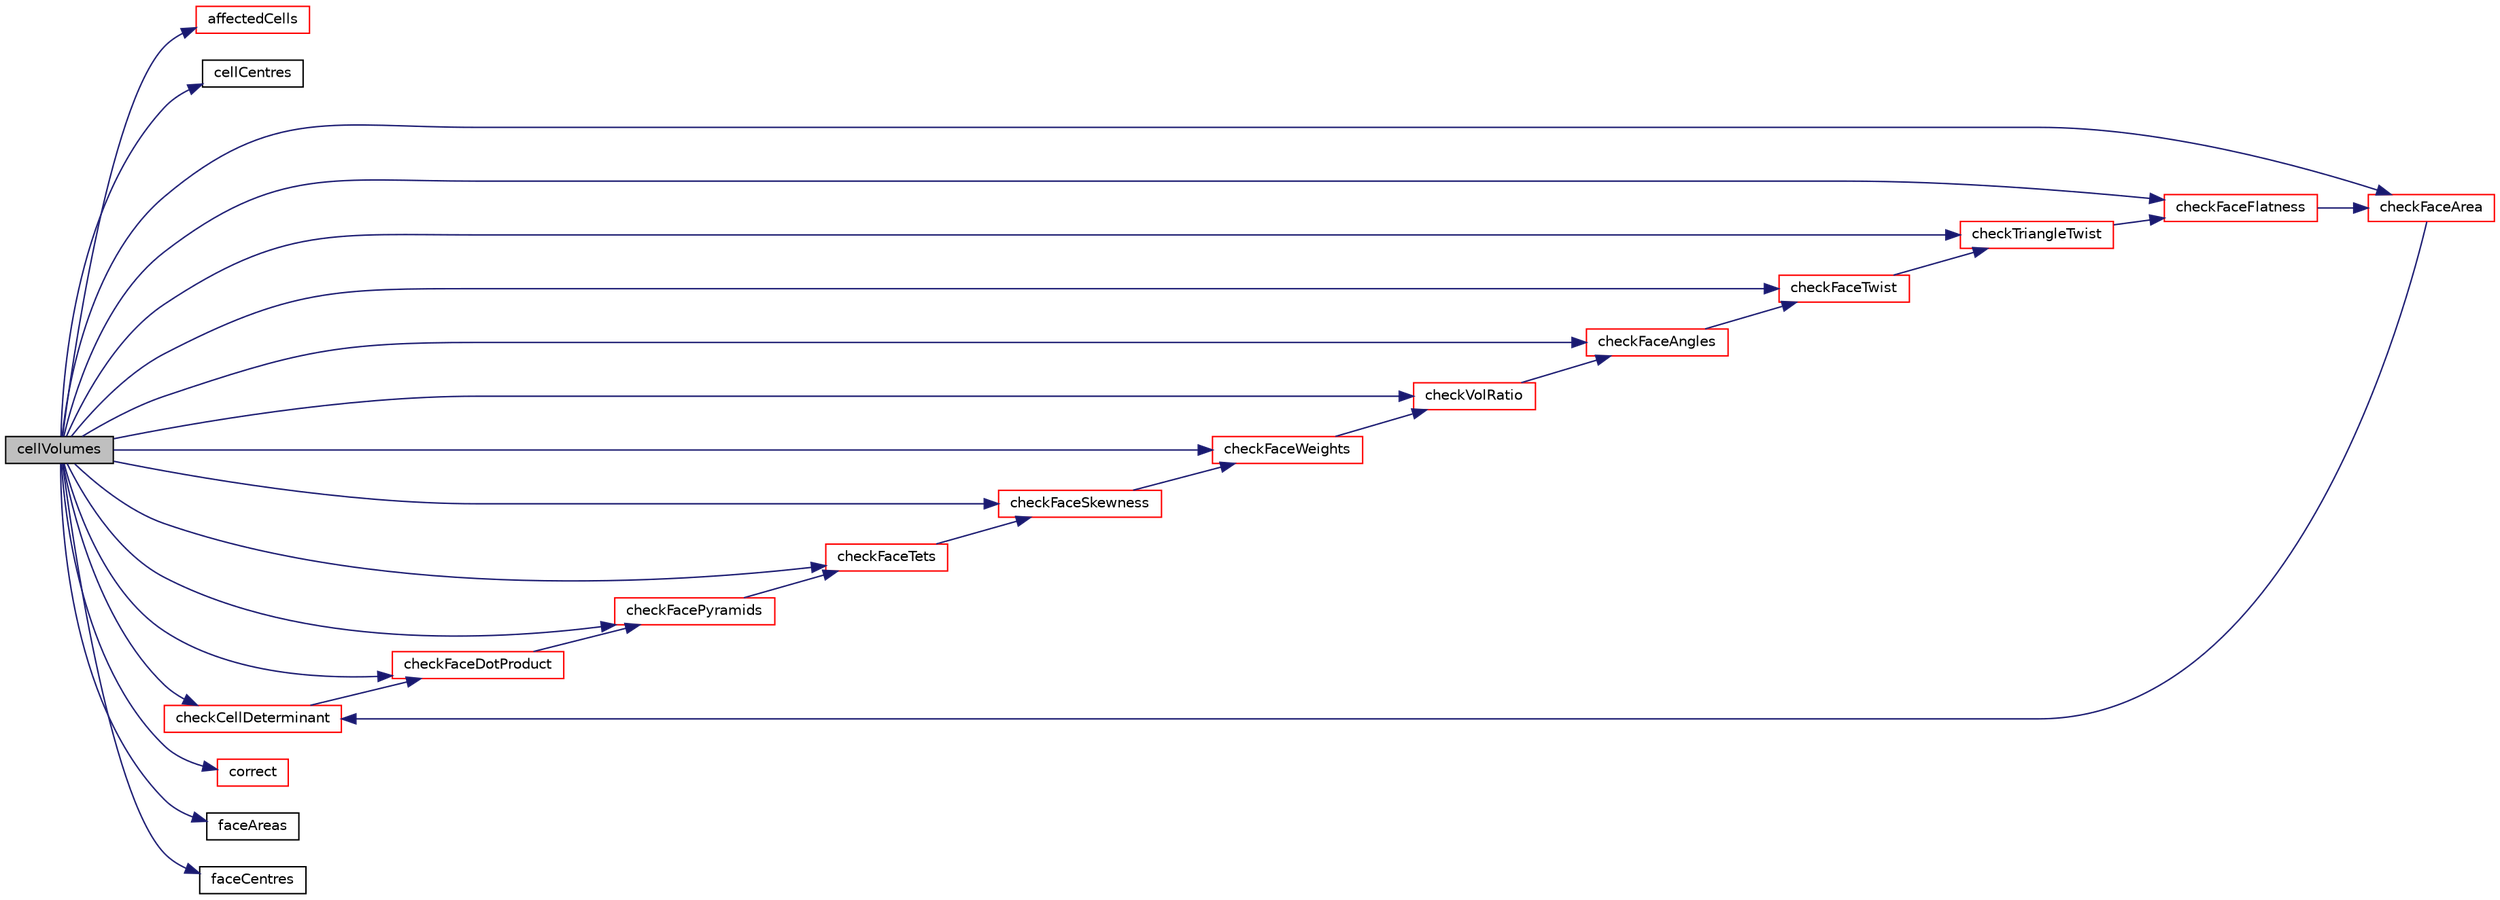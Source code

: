 digraph "cellVolumes"
{
  bgcolor="transparent";
  edge [fontname="Helvetica",fontsize="10",labelfontname="Helvetica",labelfontsize="10"];
  node [fontname="Helvetica",fontsize="10",shape=record];
  rankdir="LR";
  Node1 [label="cellVolumes",height=0.2,width=0.4,color="black", fillcolor="grey75", style="filled", fontcolor="black"];
  Node1 -> Node2 [color="midnightblue",fontsize="10",style="solid",fontname="Helvetica"];
  Node2 [label="affectedCells",height=0.2,width=0.4,color="red",URL="$a01921.html#af5a651dc1cbf2df9601f576420a0cc3c",tooltip="Helper function: get affected cells from faces. "];
  Node1 -> Node3 [color="midnightblue",fontsize="10",style="solid",fontname="Helvetica"];
  Node3 [label="cellCentres",height=0.2,width=0.4,color="black",URL="$a01921.html#a42b5b5bb9d482ec988aa6dae2cb7fdea"];
  Node1 -> Node4 [color="midnightblue",fontsize="10",style="solid",fontname="Helvetica"];
  Node4 [label="checkCellDeterminant",height=0.2,width=0.4,color="red",URL="$a01921.html#af0c7e937ce83711247f5519b530eb868",tooltip="Area of internal faces v.s. boundary faces. "];
  Node4 -> Node5 [color="midnightblue",fontsize="10",style="solid",fontname="Helvetica"];
  Node5 [label="checkFaceDotProduct",height=0.2,width=0.4,color="red",URL="$a01921.html#a5014e575335db939bc66eb2fe32ac48f",tooltip="See primitiveMesh. "];
  Node5 -> Node6 [color="midnightblue",fontsize="10",style="solid",fontname="Helvetica"];
  Node6 [label="checkFacePyramids",height=0.2,width=0.4,color="red",URL="$a01921.html#a185c3013142ff3facc41b31d9beef53a",tooltip="See primitiveMesh. "];
  Node6 -> Node7 [color="midnightblue",fontsize="10",style="solid",fontname="Helvetica"];
  Node7 [label="checkFaceTets",height=0.2,width=0.4,color="red",URL="$a01921.html#ac78de3d27453106d3cf818bda3fd90f4",tooltip="See primitiveMesh. "];
  Node7 -> Node8 [color="midnightblue",fontsize="10",style="solid",fontname="Helvetica"];
  Node8 [label="checkFaceSkewness",height=0.2,width=0.4,color="red",URL="$a01921.html#a2df259c9e50de61beac65c3757c224eb",tooltip="See primitiveMesh. "];
  Node8 -> Node9 [color="midnightblue",fontsize="10",style="solid",fontname="Helvetica"];
  Node9 [label="checkFaceWeights",height=0.2,width=0.4,color="red",URL="$a01921.html#a6dbbfaac834107f888c95c13272d8d8a",tooltip="Interpolation weights (0.5 for regular mesh) "];
  Node9 -> Node10 [color="midnightblue",fontsize="10",style="solid",fontname="Helvetica"];
  Node10 [label="checkVolRatio",height=0.2,width=0.4,color="red",URL="$a01921.html#aa63d73334ea3f55a0fd59896924c6eb5",tooltip="Cell volume ratio of neighbouring cells (1 for regular mesh) "];
  Node10 -> Node11 [color="midnightblue",fontsize="10",style="solid",fontname="Helvetica"];
  Node11 [label="checkFaceAngles",height=0.2,width=0.4,color="red",URL="$a01921.html#a54a9bc2a85ca197cef7b133c51ec94b4",tooltip="See primitiveMesh. "];
  Node11 -> Node12 [color="midnightblue",fontsize="10",style="solid",fontname="Helvetica"];
  Node12 [label="checkFaceTwist",height=0.2,width=0.4,color="red",URL="$a01921.html#a1d15f5f7fdae54e4c34b03a0462cd535",tooltip="Triangle (from face-centre decomposition) normal v.s. "];
  Node12 -> Node13 [color="midnightblue",fontsize="10",style="solid",fontname="Helvetica"];
  Node13 [label="checkTriangleTwist",height=0.2,width=0.4,color="red",URL="$a01921.html#a1cffc7219859f1b1b9ed8a96be57f242",tooltip="Consecutive triangle (from face-centre decomposition) normals. "];
  Node13 -> Node14 [color="midnightblue",fontsize="10",style="solid",fontname="Helvetica"];
  Node14 [label="checkFaceFlatness",height=0.2,width=0.4,color="red",URL="$a01921.html#acb7df07bcf27aac10bd53d646096cdec",tooltip="Area of faces v.s. sum of triangle areas. "];
  Node14 -> Node15 [color="midnightblue",fontsize="10",style="solid",fontname="Helvetica"];
  Node15 [label="checkFaceArea",height=0.2,width=0.4,color="red",URL="$a01921.html#a462b3d04e6ddc005ef107c6e4ed30aeb",tooltip="Small faces. "];
  Node15 -> Node4 [color="midnightblue",fontsize="10",style="solid",fontname="Helvetica"];
  Node1 -> Node11 [color="midnightblue",fontsize="10",style="solid",fontname="Helvetica"];
  Node1 -> Node15 [color="midnightblue",fontsize="10",style="solid",fontname="Helvetica"];
  Node1 -> Node5 [color="midnightblue",fontsize="10",style="solid",fontname="Helvetica"];
  Node1 -> Node14 [color="midnightblue",fontsize="10",style="solid",fontname="Helvetica"];
  Node1 -> Node6 [color="midnightblue",fontsize="10",style="solid",fontname="Helvetica"];
  Node1 -> Node8 [color="midnightblue",fontsize="10",style="solid",fontname="Helvetica"];
  Node1 -> Node7 [color="midnightblue",fontsize="10",style="solid",fontname="Helvetica"];
  Node1 -> Node12 [color="midnightblue",fontsize="10",style="solid",fontname="Helvetica"];
  Node1 -> Node9 [color="midnightblue",fontsize="10",style="solid",fontname="Helvetica"];
  Node1 -> Node13 [color="midnightblue",fontsize="10",style="solid",fontname="Helvetica"];
  Node1 -> Node10 [color="midnightblue",fontsize="10",style="solid",fontname="Helvetica"];
  Node1 -> Node16 [color="midnightblue",fontsize="10",style="solid",fontname="Helvetica"];
  Node16 [label="correct",height=0.2,width=0.4,color="red",URL="$a01921.html#a3ae44b28050c3aa494c1d8e18cf618c1",tooltip="Take over properties from mesh. "];
  Node1 -> Node17 [color="midnightblue",fontsize="10",style="solid",fontname="Helvetica"];
  Node17 [label="faceAreas",height=0.2,width=0.4,color="black",URL="$a01921.html#a001f2309c1dfe71d5c4d4fb785ebae05"];
  Node1 -> Node18 [color="midnightblue",fontsize="10",style="solid",fontname="Helvetica"];
  Node18 [label="faceCentres",height=0.2,width=0.4,color="black",URL="$a01921.html#a114aa1565ed47c98d05b6cce373ddc94"];
}
